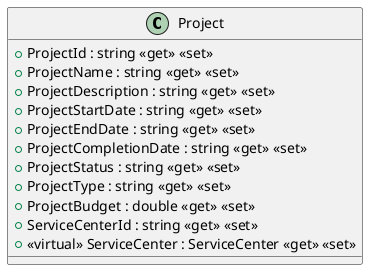 @startuml
class Project {
    + ProjectId : string <<get>> <<set>>
    + ProjectName : string <<get>> <<set>>
    + ProjectDescription : string <<get>> <<set>>
    + ProjectStartDate : string <<get>> <<set>>
    + ProjectEndDate : string <<get>> <<set>>
    + ProjectCompletionDate : string <<get>> <<set>>
    + ProjectStatus : string <<get>> <<set>>
    + ProjectType : string <<get>> <<set>>
    + ProjectBudget : double <<get>> <<set>>
    + ServiceCenterId : string <<get>> <<set>>
    + <<virtual>> ServiceCenter : ServiceCenter <<get>> <<set>>
}
@enduml

